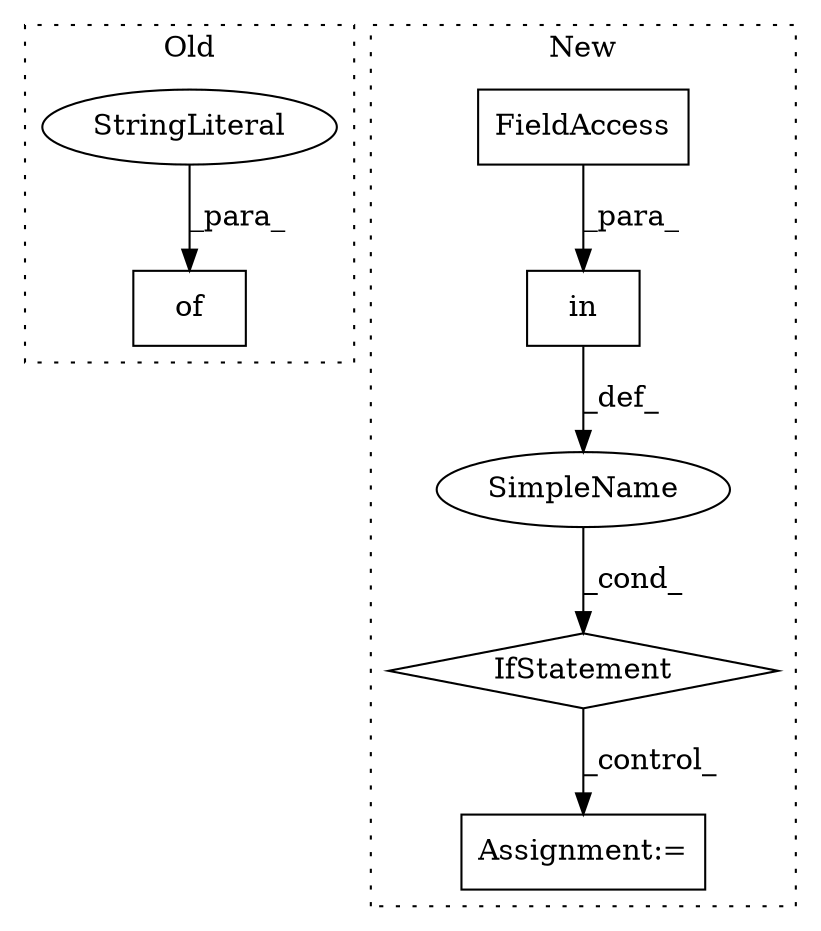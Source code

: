 digraph G {
subgraph cluster0 {
1 [label="of" a="32" s="3494,3517" l="3,1" shape="box"];
7 [label="StringLiteral" a="45" s="3497" l="15" shape="ellipse"];
label = "Old";
style="dotted";
}
subgraph cluster1 {
2 [label="in" a="105" s="2983" l="34" shape="box"];
3 [label="IfStatement" a="25" s="2975,3017" l="8,2" shape="diamond"];
4 [label="Assignment:=" a="7" s="4422" l="8" shape="box"];
5 [label="SimpleName" a="42" s="" l="" shape="ellipse"];
6 [label="FieldAccess" a="22" s="2983" l="10" shape="box"];
label = "New";
style="dotted";
}
2 -> 5 [label="_def_"];
3 -> 4 [label="_control_"];
5 -> 3 [label="_cond_"];
6 -> 2 [label="_para_"];
7 -> 1 [label="_para_"];
}